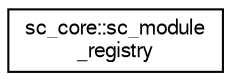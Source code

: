 digraph "Graphical Class Hierarchy"
{
  edge [fontname="FreeSans",fontsize="10",labelfontname="FreeSans",labelfontsize="10"];
  node [fontname="FreeSans",fontsize="10",shape=record];
  rankdir="LR";
  Node0 [label="sc_core::sc_module\l_registry",height=0.2,width=0.4,color="black", fillcolor="white", style="filled",URL="$a01876.html"];
}
